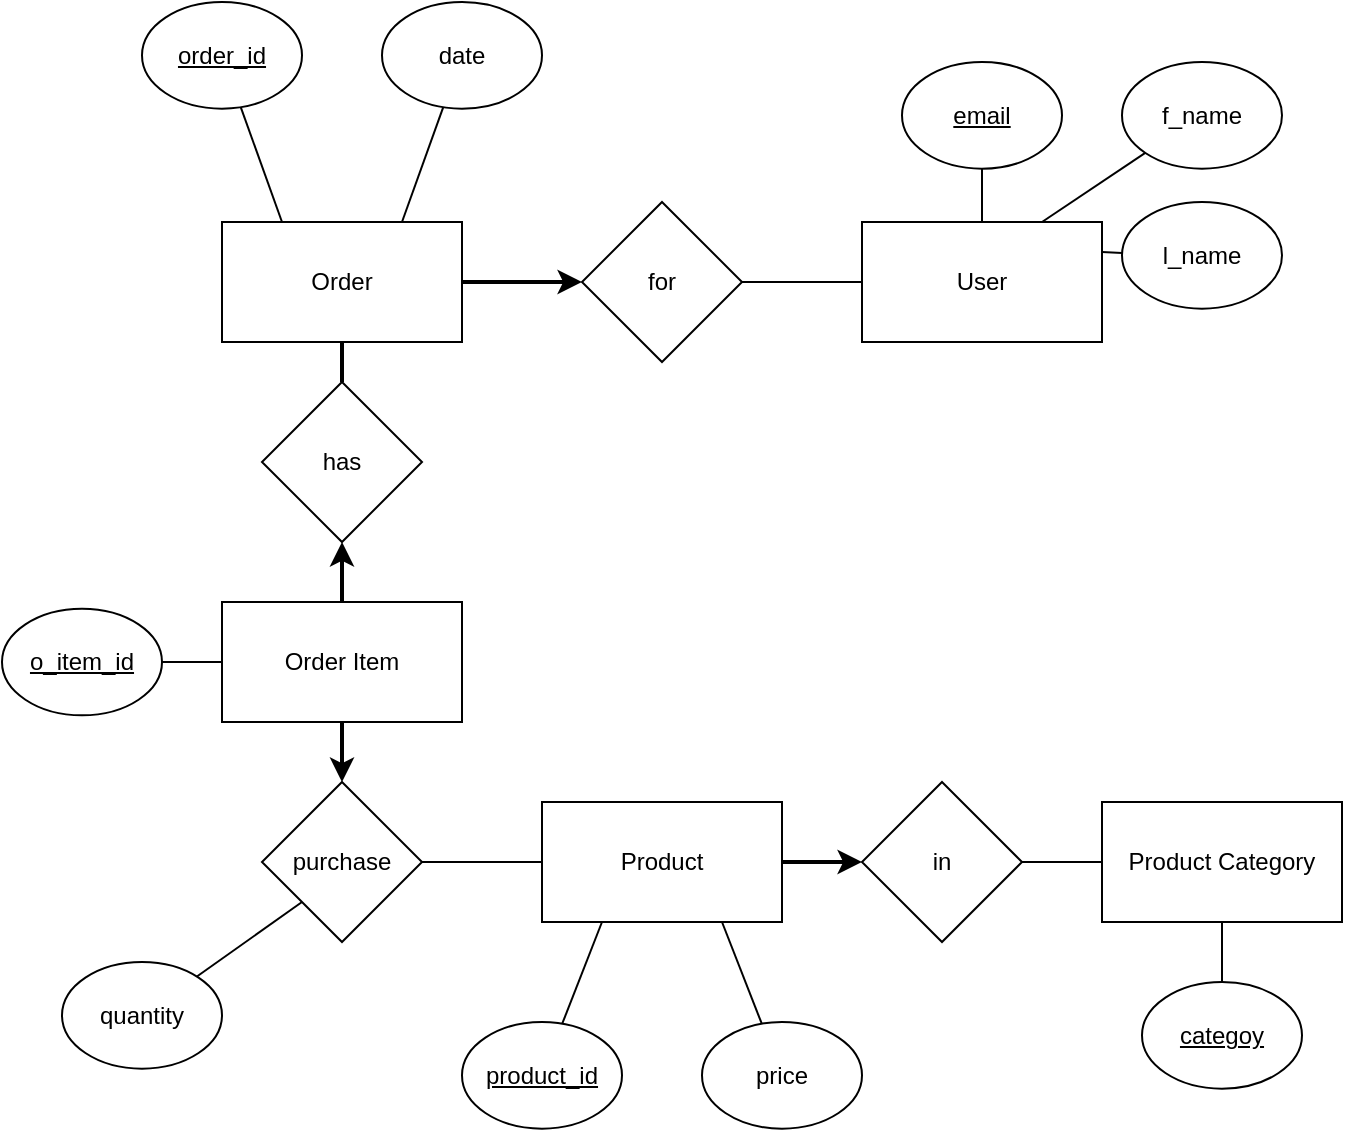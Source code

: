 <mxfile version="20.7.4" type="device"><diagram id="RBm_Z-nLsINhasuwXCsS" name="Page-1"><mxGraphModel dx="966" dy="644" grid="1" gridSize="10" guides="1" tooltips="1" connect="1" arrows="1" fold="1" page="1" pageScale="1" pageWidth="850" pageHeight="1100" math="0" shadow="0"><root><mxCell id="0"/><mxCell id="1" parent="0"/><mxCell id="HBobSIl0ojT_CO8cbRTz-9" value="" style="edgeStyle=orthogonalEdgeStyle;rounded=0;orthogonalLoop=1;jettySize=auto;html=1;strokeWidth=2;" parent="1" source="HBobSIl0ojT_CO8cbRTz-1" target="HBobSIl0ojT_CO8cbRTz-6" edge="1"><mxGeometry relative="1" as="geometry"/></mxCell><mxCell id="HBobSIl0ojT_CO8cbRTz-10" value="" style="edgeStyle=orthogonalEdgeStyle;rounded=0;orthogonalLoop=1;jettySize=auto;html=1;strokeWidth=1;endArrow=none;endFill=0;" parent="1" source="HBobSIl0ojT_CO8cbRTz-1" target="HBobSIl0ojT_CO8cbRTz-7" edge="1"><mxGeometry relative="1" as="geometry"/></mxCell><mxCell id="HBobSIl0ojT_CO8cbRTz-1" value="Product" style="rounded=0;whiteSpace=wrap;html=1;" parent="1" vertex="1"><mxGeometry x="360" y="480" width="120" height="60" as="geometry"/></mxCell><mxCell id="HBobSIl0ojT_CO8cbRTz-8" value="" style="edgeStyle=orthogonalEdgeStyle;rounded=0;orthogonalLoop=1;jettySize=auto;html=1;endArrow=none;endFill=0;" parent="1" source="HBobSIl0ojT_CO8cbRTz-2" target="HBobSIl0ojT_CO8cbRTz-6" edge="1"><mxGeometry relative="1" as="geometry"/></mxCell><mxCell id="HBobSIl0ojT_CO8cbRTz-2" value="Product Category" style="rounded=0;whiteSpace=wrap;html=1;" parent="1" vertex="1"><mxGeometry x="640" y="480" width="120" height="60" as="geometry"/></mxCell><mxCell id="HBobSIl0ojT_CO8cbRTz-3" value="User" style="rounded=0;whiteSpace=wrap;html=1;" parent="1" vertex="1"><mxGeometry x="520" y="190" width="120" height="60" as="geometry"/></mxCell><mxCell id="HBobSIl0ojT_CO8cbRTz-15" value="" style="edgeStyle=none;rounded=0;orthogonalLoop=1;jettySize=auto;html=1;strokeWidth=2;startArrow=none;startFill=0;endArrow=none;endFill=0;" parent="1" source="HBobSIl0ojT_CO8cbRTz-4" target="HBobSIl0ojT_CO8cbRTz-14" edge="1"><mxGeometry relative="1" as="geometry"/></mxCell><mxCell id="HBobSIl0ojT_CO8cbRTz-4" value="Order" style="rounded=0;whiteSpace=wrap;html=1;" parent="1" vertex="1"><mxGeometry x="200" y="190" width="120" height="60" as="geometry"/></mxCell><mxCell id="HBobSIl0ojT_CO8cbRTz-16" value="" style="edgeStyle=none;rounded=0;orthogonalLoop=1;jettySize=auto;html=1;strokeWidth=2;startArrow=none;startFill=0;endArrow=classic;endFill=1;" parent="1" source="HBobSIl0ojT_CO8cbRTz-5" target="HBobSIl0ojT_CO8cbRTz-14" edge="1"><mxGeometry relative="1" as="geometry"/></mxCell><mxCell id="HBobSIl0ojT_CO8cbRTz-5" value="Order Item" style="rounded=0;whiteSpace=wrap;html=1;" parent="1" vertex="1"><mxGeometry x="200" y="380" width="120" height="60" as="geometry"/></mxCell><mxCell id="HBobSIl0ojT_CO8cbRTz-6" value="in" style="rhombus;whiteSpace=wrap;html=1;" parent="1" vertex="1"><mxGeometry x="520" y="470" width="80" height="80" as="geometry"/></mxCell><mxCell id="HBobSIl0ojT_CO8cbRTz-17" value="" style="edgeStyle=none;rounded=0;orthogonalLoop=1;jettySize=auto;html=1;strokeWidth=2;startArrow=classic;startFill=1;endArrow=none;endFill=0;" parent="1" source="HBobSIl0ojT_CO8cbRTz-7" target="HBobSIl0ojT_CO8cbRTz-5" edge="1"><mxGeometry relative="1" as="geometry"/></mxCell><mxCell id="HBobSIl0ojT_CO8cbRTz-7" value="purchase" style="rhombus;whiteSpace=wrap;html=1;" parent="1" vertex="1"><mxGeometry x="220" y="470" width="80" height="80" as="geometry"/></mxCell><mxCell id="HBobSIl0ojT_CO8cbRTz-14" value="has" style="rhombus;whiteSpace=wrap;html=1;" parent="1" vertex="1"><mxGeometry x="220" y="270" width="80" height="80" as="geometry"/></mxCell><mxCell id="HBobSIl0ojT_CO8cbRTz-20" value="" style="edgeStyle=none;rounded=0;orthogonalLoop=1;jettySize=auto;html=1;strokeWidth=1;startArrow=none;startFill=0;endArrow=none;endFill=0;" parent="1" source="HBobSIl0ojT_CO8cbRTz-19" target="HBobSIl0ojT_CO8cbRTz-3" edge="1"><mxGeometry relative="1" as="geometry"/></mxCell><mxCell id="HBobSIl0ojT_CO8cbRTz-21" value="" style="edgeStyle=none;rounded=0;orthogonalLoop=1;jettySize=auto;html=1;strokeWidth=2;startArrow=classic;startFill=1;endArrow=none;endFill=0;" parent="1" source="HBobSIl0ojT_CO8cbRTz-19" target="HBobSIl0ojT_CO8cbRTz-4" edge="1"><mxGeometry relative="1" as="geometry"/></mxCell><mxCell id="HBobSIl0ojT_CO8cbRTz-19" value="for" style="rhombus;whiteSpace=wrap;html=1;" parent="1" vertex="1"><mxGeometry x="380" y="180" width="80" height="80" as="geometry"/></mxCell><mxCell id="YLvKZd34efKRUe39BwcP-5" style="edgeStyle=none;rounded=0;orthogonalLoop=1;jettySize=auto;html=1;entryX=0.25;entryY=0;entryDx=0;entryDy=0;strokeWidth=1;startArrow=none;startFill=0;endArrow=none;endFill=0;" edge="1" parent="1" source="YLvKZd34efKRUe39BwcP-1" target="HBobSIl0ojT_CO8cbRTz-4"><mxGeometry relative="1" as="geometry"/></mxCell><mxCell id="YLvKZd34efKRUe39BwcP-1" value="&lt;u&gt;order_id&lt;/u&gt;" style="ellipse;whiteSpace=wrap;html=1;aspect=fixed;" vertex="1" parent="1"><mxGeometry x="160" y="80" width="80" height="53.33" as="geometry"/></mxCell><mxCell id="YLvKZd34efKRUe39BwcP-4" style="rounded=0;orthogonalLoop=1;jettySize=auto;html=1;entryX=0.75;entryY=0;entryDx=0;entryDy=0;strokeWidth=1;startArrow=none;startFill=0;endArrow=none;endFill=0;" edge="1" parent="1" source="YLvKZd34efKRUe39BwcP-2" target="HBobSIl0ojT_CO8cbRTz-4"><mxGeometry relative="1" as="geometry"/></mxCell><mxCell id="YLvKZd34efKRUe39BwcP-2" value="date" style="ellipse;whiteSpace=wrap;html=1;aspect=fixed;" vertex="1" parent="1"><mxGeometry x="280" y="80" width="80" height="53.33" as="geometry"/></mxCell><mxCell id="YLvKZd34efKRUe39BwcP-8" value="" style="edgeStyle=none;rounded=0;orthogonalLoop=1;jettySize=auto;html=1;strokeWidth=1;startArrow=none;startFill=0;endArrow=none;endFill=0;" edge="1" parent="1" source="YLvKZd34efKRUe39BwcP-6" target="HBobSIl0ojT_CO8cbRTz-3"><mxGeometry relative="1" as="geometry"/></mxCell><mxCell id="YLvKZd34efKRUe39BwcP-6" value="&lt;u&gt;email&lt;/u&gt;" style="ellipse;whiteSpace=wrap;html=1;aspect=fixed;" vertex="1" parent="1"><mxGeometry x="540" y="110.0" width="80" height="53.33" as="geometry"/></mxCell><mxCell id="YLvKZd34efKRUe39BwcP-11" style="edgeStyle=none;rounded=0;orthogonalLoop=1;jettySize=auto;html=1;entryX=0.75;entryY=0;entryDx=0;entryDy=0;strokeWidth=1;startArrow=none;startFill=0;endArrow=none;endFill=0;" edge="1" parent="1" source="YLvKZd34efKRUe39BwcP-9" target="HBobSIl0ojT_CO8cbRTz-3"><mxGeometry relative="1" as="geometry"/></mxCell><mxCell id="YLvKZd34efKRUe39BwcP-9" value="f_name" style="ellipse;whiteSpace=wrap;html=1;aspect=fixed;" vertex="1" parent="1"><mxGeometry x="650" y="110.0" width="80" height="53.33" as="geometry"/></mxCell><mxCell id="YLvKZd34efKRUe39BwcP-12" style="edgeStyle=none;rounded=0;orthogonalLoop=1;jettySize=auto;html=1;entryX=1;entryY=0.25;entryDx=0;entryDy=0;strokeWidth=1;startArrow=none;startFill=0;endArrow=none;endFill=0;" edge="1" parent="1" source="YLvKZd34efKRUe39BwcP-10" target="HBobSIl0ojT_CO8cbRTz-3"><mxGeometry relative="1" as="geometry"/></mxCell><mxCell id="YLvKZd34efKRUe39BwcP-10" value="l_name" style="ellipse;whiteSpace=wrap;html=1;aspect=fixed;" vertex="1" parent="1"><mxGeometry x="650" y="180" width="80" height="53.33" as="geometry"/></mxCell><mxCell id="YLvKZd34efKRUe39BwcP-16" value="" style="edgeStyle=none;rounded=0;orthogonalLoop=1;jettySize=auto;html=1;strokeWidth=1;startArrow=none;startFill=0;endArrow=none;endFill=0;" edge="1" parent="1" source="YLvKZd34efKRUe39BwcP-13" target="HBobSIl0ojT_CO8cbRTz-5"><mxGeometry relative="1" as="geometry"/></mxCell><mxCell id="YLvKZd34efKRUe39BwcP-13" value="&lt;u&gt;o_item_id&lt;/u&gt;" style="ellipse;whiteSpace=wrap;html=1;aspect=fixed;" vertex="1" parent="1"><mxGeometry x="90" y="383.34" width="80" height="53.33" as="geometry"/></mxCell><mxCell id="YLvKZd34efKRUe39BwcP-15" style="edgeStyle=none;rounded=0;orthogonalLoop=1;jettySize=auto;html=1;entryX=0;entryY=1;entryDx=0;entryDy=0;strokeWidth=1;startArrow=none;startFill=0;endArrow=none;endFill=0;" edge="1" parent="1" source="YLvKZd34efKRUe39BwcP-14" target="HBobSIl0ojT_CO8cbRTz-7"><mxGeometry relative="1" as="geometry"/></mxCell><mxCell id="YLvKZd34efKRUe39BwcP-14" value="quantity" style="ellipse;whiteSpace=wrap;html=1;aspect=fixed;" vertex="1" parent="1"><mxGeometry x="120" y="560" width="80" height="53.33" as="geometry"/></mxCell><mxCell id="YLvKZd34efKRUe39BwcP-20" style="edgeStyle=none;rounded=0;orthogonalLoop=1;jettySize=auto;html=1;entryX=0.25;entryY=1;entryDx=0;entryDy=0;strokeWidth=1;startArrow=none;startFill=0;endArrow=none;endFill=0;" edge="1" parent="1" source="YLvKZd34efKRUe39BwcP-17" target="HBobSIl0ojT_CO8cbRTz-1"><mxGeometry relative="1" as="geometry"/></mxCell><mxCell id="YLvKZd34efKRUe39BwcP-17" value="&lt;u&gt;product_id&lt;/u&gt;" style="ellipse;whiteSpace=wrap;html=1;aspect=fixed;" vertex="1" parent="1"><mxGeometry x="320" y="590" width="80" height="53.33" as="geometry"/></mxCell><mxCell id="YLvKZd34efKRUe39BwcP-19" style="edgeStyle=none;rounded=0;orthogonalLoop=1;jettySize=auto;html=1;entryX=0.75;entryY=1;entryDx=0;entryDy=0;strokeWidth=1;startArrow=none;startFill=0;endArrow=none;endFill=0;" edge="1" parent="1" source="YLvKZd34efKRUe39BwcP-18" target="HBobSIl0ojT_CO8cbRTz-1"><mxGeometry relative="1" as="geometry"/></mxCell><mxCell id="YLvKZd34efKRUe39BwcP-18" value="price" style="ellipse;whiteSpace=wrap;html=1;aspect=fixed;" vertex="1" parent="1"><mxGeometry x="440" y="590" width="80" height="53.33" as="geometry"/></mxCell><mxCell id="YLvKZd34efKRUe39BwcP-22" value="" style="edgeStyle=none;rounded=0;orthogonalLoop=1;jettySize=auto;html=1;strokeWidth=1;startArrow=none;startFill=0;endArrow=none;endFill=0;" edge="1" parent="1" source="YLvKZd34efKRUe39BwcP-21" target="HBobSIl0ojT_CO8cbRTz-2"><mxGeometry relative="1" as="geometry"/></mxCell><mxCell id="YLvKZd34efKRUe39BwcP-21" value="&lt;u&gt;categoy&lt;/u&gt;" style="ellipse;whiteSpace=wrap;html=1;aspect=fixed;" vertex="1" parent="1"><mxGeometry x="660" y="570" width="80" height="53.33" as="geometry"/></mxCell></root></mxGraphModel></diagram></mxfile>